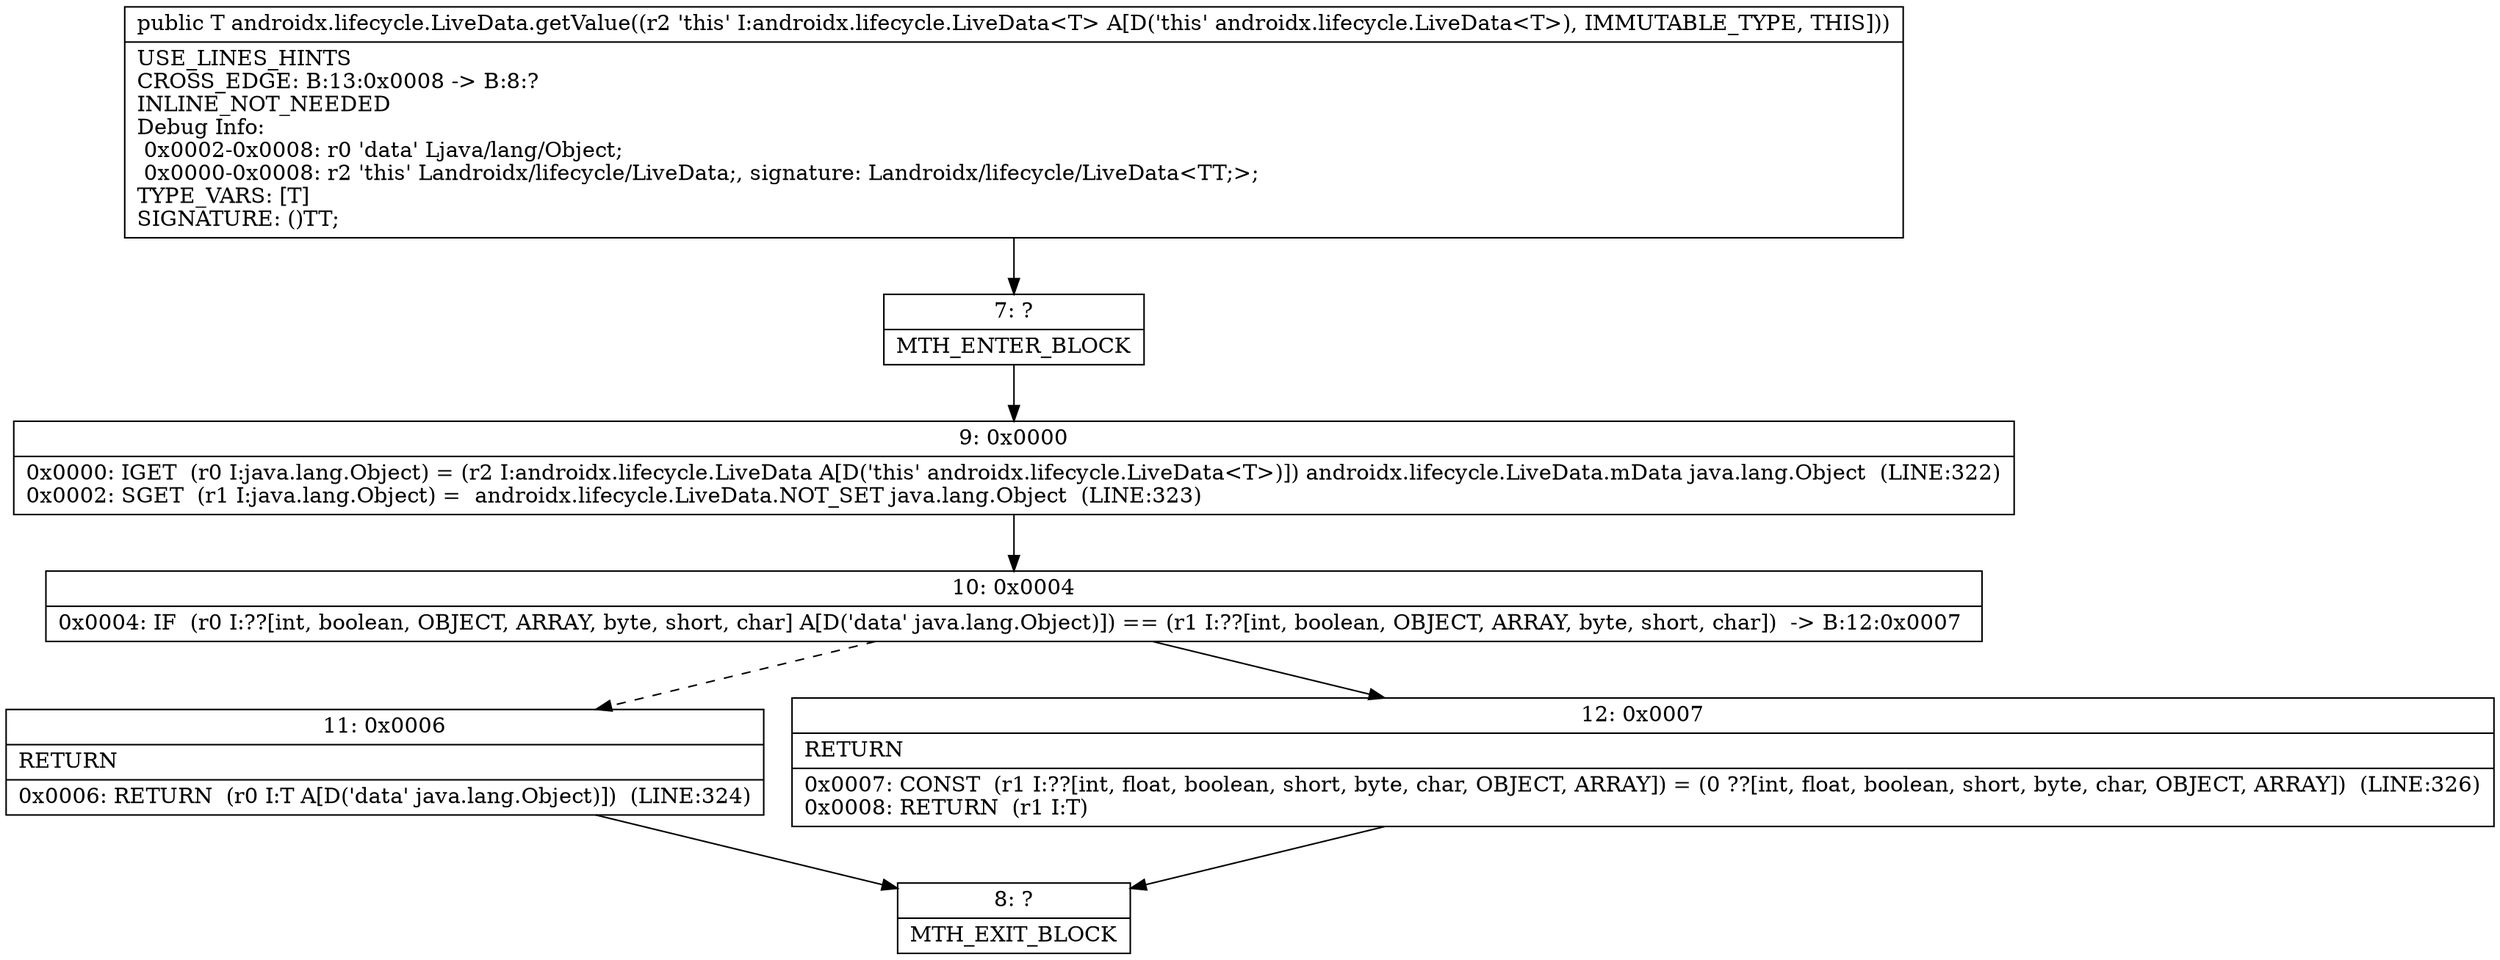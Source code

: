 digraph "CFG forandroidx.lifecycle.LiveData.getValue()Ljava\/lang\/Object;" {
Node_7 [shape=record,label="{7\:\ ?|MTH_ENTER_BLOCK\l}"];
Node_9 [shape=record,label="{9\:\ 0x0000|0x0000: IGET  (r0 I:java.lang.Object) = (r2 I:androidx.lifecycle.LiveData A[D('this' androidx.lifecycle.LiveData\<T\>)]) androidx.lifecycle.LiveData.mData java.lang.Object  (LINE:322)\l0x0002: SGET  (r1 I:java.lang.Object) =  androidx.lifecycle.LiveData.NOT_SET java.lang.Object  (LINE:323)\l}"];
Node_10 [shape=record,label="{10\:\ 0x0004|0x0004: IF  (r0 I:??[int, boolean, OBJECT, ARRAY, byte, short, char] A[D('data' java.lang.Object)]) == (r1 I:??[int, boolean, OBJECT, ARRAY, byte, short, char])  \-\> B:12:0x0007 \l}"];
Node_11 [shape=record,label="{11\:\ 0x0006|RETURN\l|0x0006: RETURN  (r0 I:T A[D('data' java.lang.Object)])  (LINE:324)\l}"];
Node_8 [shape=record,label="{8\:\ ?|MTH_EXIT_BLOCK\l}"];
Node_12 [shape=record,label="{12\:\ 0x0007|RETURN\l|0x0007: CONST  (r1 I:??[int, float, boolean, short, byte, char, OBJECT, ARRAY]) = (0 ??[int, float, boolean, short, byte, char, OBJECT, ARRAY])  (LINE:326)\l0x0008: RETURN  (r1 I:T) \l}"];
MethodNode[shape=record,label="{public T androidx.lifecycle.LiveData.getValue((r2 'this' I:androidx.lifecycle.LiveData\<T\> A[D('this' androidx.lifecycle.LiveData\<T\>), IMMUTABLE_TYPE, THIS]))  | USE_LINES_HINTS\lCROSS_EDGE: B:13:0x0008 \-\> B:8:?\lINLINE_NOT_NEEDED\lDebug Info:\l  0x0002\-0x0008: r0 'data' Ljava\/lang\/Object;\l  0x0000\-0x0008: r2 'this' Landroidx\/lifecycle\/LiveData;, signature: Landroidx\/lifecycle\/LiveData\<TT;\>;\lTYPE_VARS: [T]\lSIGNATURE: ()TT;\l}"];
MethodNode -> Node_7;Node_7 -> Node_9;
Node_9 -> Node_10;
Node_10 -> Node_11[style=dashed];
Node_10 -> Node_12;
Node_11 -> Node_8;
Node_12 -> Node_8;
}

